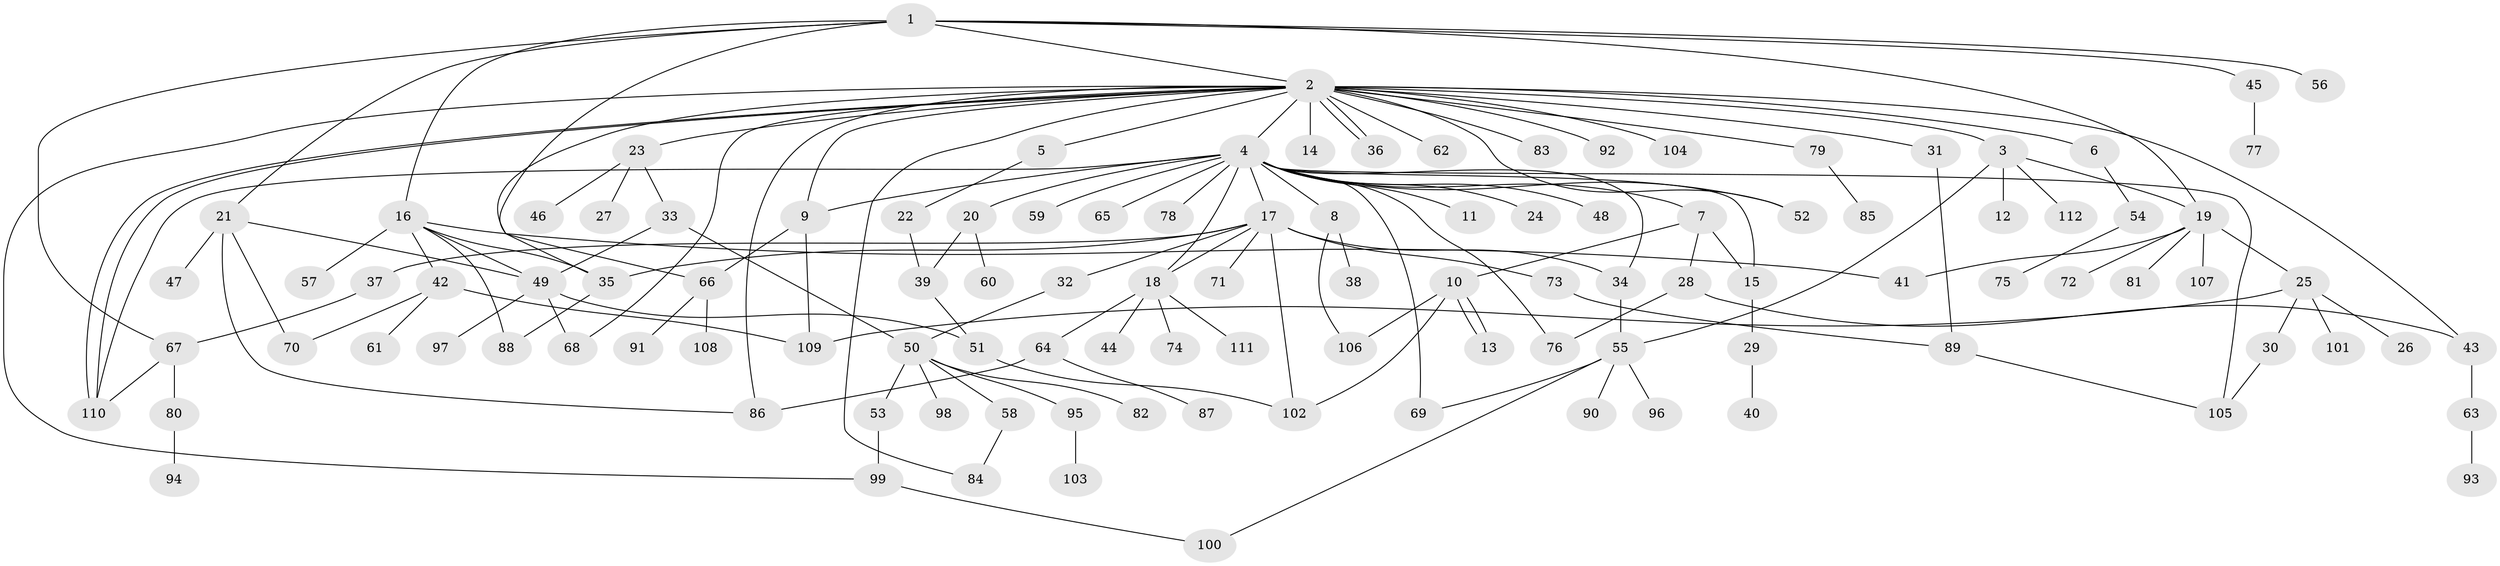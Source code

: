 // coarse degree distribution, {7: 0.0125, 22: 0.0125, 4: 0.1125, 18: 0.0125, 2: 0.2375, 5: 0.05, 1: 0.375, 3: 0.1375, 8: 0.0125, 6: 0.0375}
// Generated by graph-tools (version 1.1) at 2025/50/03/04/25 22:50:29]
// undirected, 112 vertices, 152 edges
graph export_dot {
  node [color=gray90,style=filled];
  1;
  2;
  3;
  4;
  5;
  6;
  7;
  8;
  9;
  10;
  11;
  12;
  13;
  14;
  15;
  16;
  17;
  18;
  19;
  20;
  21;
  22;
  23;
  24;
  25;
  26;
  27;
  28;
  29;
  30;
  31;
  32;
  33;
  34;
  35;
  36;
  37;
  38;
  39;
  40;
  41;
  42;
  43;
  44;
  45;
  46;
  47;
  48;
  49;
  50;
  51;
  52;
  53;
  54;
  55;
  56;
  57;
  58;
  59;
  60;
  61;
  62;
  63;
  64;
  65;
  66;
  67;
  68;
  69;
  70;
  71;
  72;
  73;
  74;
  75;
  76;
  77;
  78;
  79;
  80;
  81;
  82;
  83;
  84;
  85;
  86;
  87;
  88;
  89;
  90;
  91;
  92;
  93;
  94;
  95;
  96;
  97;
  98;
  99;
  100;
  101;
  102;
  103;
  104;
  105;
  106;
  107;
  108;
  109;
  110;
  111;
  112;
  1 -- 2;
  1 -- 16;
  1 -- 19;
  1 -- 21;
  1 -- 45;
  1 -- 56;
  1 -- 66;
  1 -- 67;
  2 -- 3;
  2 -- 4;
  2 -- 5;
  2 -- 6;
  2 -- 9;
  2 -- 14;
  2 -- 23;
  2 -- 31;
  2 -- 35;
  2 -- 36;
  2 -- 36;
  2 -- 43;
  2 -- 52;
  2 -- 62;
  2 -- 68;
  2 -- 79;
  2 -- 83;
  2 -- 84;
  2 -- 86;
  2 -- 92;
  2 -- 99;
  2 -- 104;
  2 -- 110;
  2 -- 110;
  3 -- 12;
  3 -- 19;
  3 -- 55;
  3 -- 112;
  4 -- 7;
  4 -- 8;
  4 -- 9;
  4 -- 11;
  4 -- 15;
  4 -- 17;
  4 -- 18;
  4 -- 20;
  4 -- 24;
  4 -- 34;
  4 -- 48;
  4 -- 52;
  4 -- 59;
  4 -- 65;
  4 -- 69;
  4 -- 76;
  4 -- 78;
  4 -- 105;
  4 -- 110;
  5 -- 22;
  6 -- 54;
  7 -- 10;
  7 -- 15;
  7 -- 28;
  8 -- 38;
  8 -- 106;
  9 -- 66;
  9 -- 109;
  10 -- 13;
  10 -- 13;
  10 -- 102;
  10 -- 106;
  15 -- 29;
  16 -- 35;
  16 -- 41;
  16 -- 42;
  16 -- 49;
  16 -- 57;
  16 -- 88;
  17 -- 18;
  17 -- 32;
  17 -- 34;
  17 -- 35;
  17 -- 37;
  17 -- 71;
  17 -- 73;
  17 -- 102;
  18 -- 44;
  18 -- 64;
  18 -- 74;
  18 -- 111;
  19 -- 25;
  19 -- 41;
  19 -- 72;
  19 -- 81;
  19 -- 107;
  20 -- 39;
  20 -- 60;
  21 -- 47;
  21 -- 49;
  21 -- 70;
  21 -- 86;
  22 -- 39;
  23 -- 27;
  23 -- 33;
  23 -- 46;
  25 -- 26;
  25 -- 30;
  25 -- 101;
  25 -- 109;
  28 -- 43;
  28 -- 76;
  29 -- 40;
  30 -- 105;
  31 -- 89;
  32 -- 50;
  33 -- 49;
  33 -- 50;
  34 -- 55;
  35 -- 88;
  37 -- 67;
  39 -- 51;
  42 -- 61;
  42 -- 70;
  42 -- 109;
  43 -- 63;
  45 -- 77;
  49 -- 51;
  49 -- 68;
  49 -- 97;
  50 -- 53;
  50 -- 58;
  50 -- 82;
  50 -- 95;
  50 -- 98;
  51 -- 102;
  53 -- 99;
  54 -- 75;
  55 -- 69;
  55 -- 90;
  55 -- 96;
  55 -- 100;
  58 -- 84;
  63 -- 93;
  64 -- 86;
  64 -- 87;
  66 -- 91;
  66 -- 108;
  67 -- 80;
  67 -- 110;
  73 -- 89;
  79 -- 85;
  80 -- 94;
  89 -- 105;
  95 -- 103;
  99 -- 100;
}
